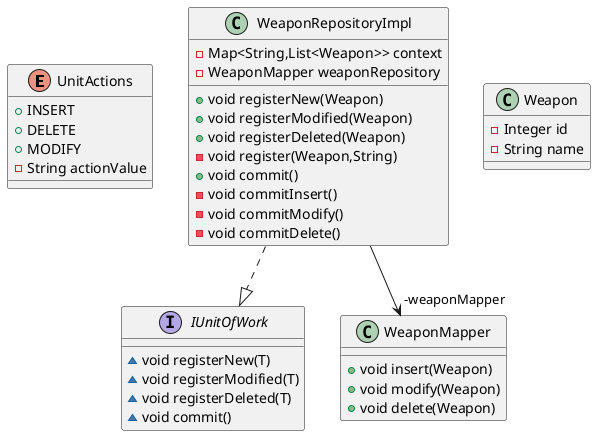 @startuml
enum UnitActions {
+  INSERT
+  DELETE
+  MODIFY
- String actionValue
}
interface IUnitOfWork {
~ void registerNew(T)
~ void registerModified(T)
~ void registerDeleted(T)
~ void commit()
}
class WeaponRepositoryImpl {
- Map<String,List<Weapon>> context
- WeaponMapper weaponRepository
+ void registerNew(Weapon)
+ void registerModified(Weapon)
+ void registerDeleted(Weapon)
- void register(Weapon,String)
+ void commit()
- void commitInsert()
- void commitModify()
- void commitDelete()
}
class Weapon {
- Integer id
- String name
}
class WeaponMapper {
+ void insert(Weapon)
+ void modify(Weapon)
+ void delete(Weapon)
}

WeaponRepositoryImpl -->  "-weaponMapper" WeaponMapper
WeaponRepositoryImpl ..|> IUnitOfWork
@enduml